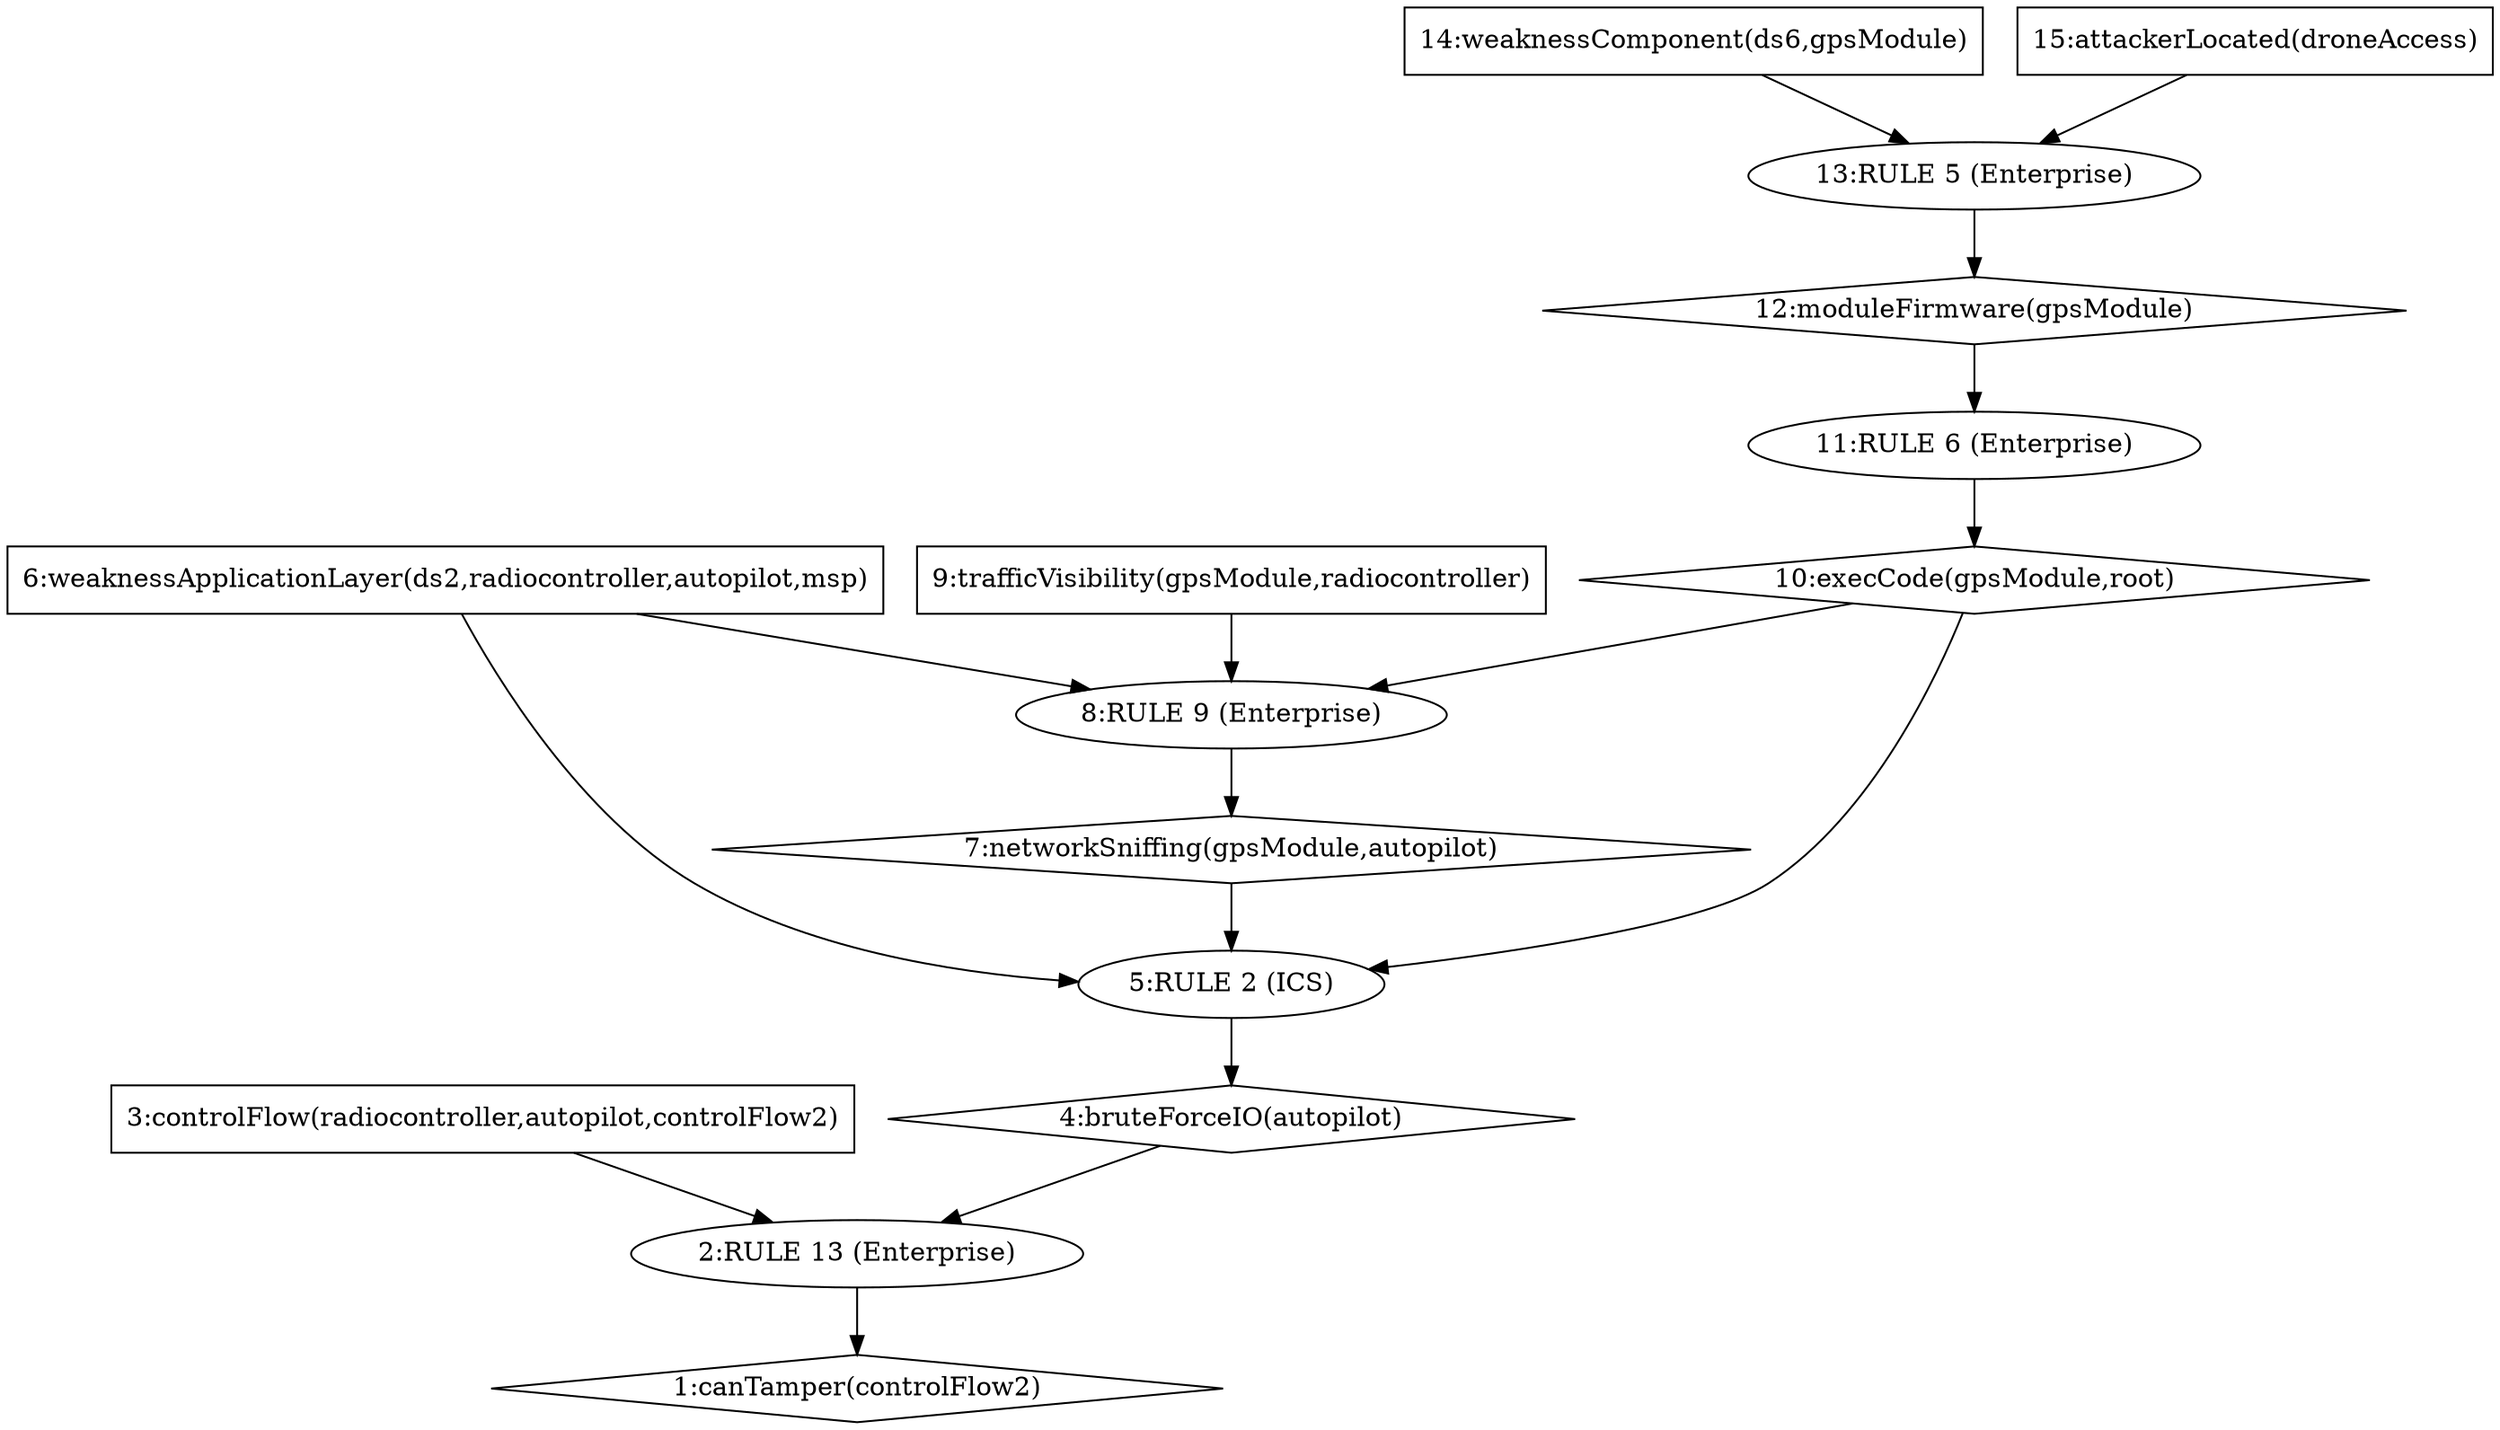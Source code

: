 digraph G {
	1 [label="1:canTamper(controlFlow2)",shape=diamond];
	2 [label="2:RULE 13 (Enterprise)",shape=ellipse];
	3 [label="3:controlFlow(radiocontroller,autopilot,controlFlow2)",shape=box];
	4 [label="4:bruteForceIO(autopilot)",shape=diamond];
	5 [label="5:RULE 2 (ICS)",shape=ellipse];
	6 [label="6:weaknessApplicationLayer(ds2,radiocontroller,autopilot,msp)",shape=box];
	7 [label="7:networkSniffing(gpsModule,autopilot)",shape=diamond];
	8 [label="8:RULE 9 (Enterprise)",shape=ellipse];
	9 [label="9:trafficVisibility(gpsModule,radiocontroller)",shape=box];
	10 [label="10:execCode(gpsModule,root)",shape=diamond];
	11 [label="11:RULE 6 (Enterprise)",shape=ellipse];
	12 [label="12:moduleFirmware(gpsModule)",shape=diamond];
	13 [label="13:RULE 5 (Enterprise)",shape=ellipse];
	14 [label="14:weaknessComponent(ds6,gpsModule)",shape=box];
	15 [label="15:attackerLocated(droneAccess)",shape=box];
	3 -> 	2;
	6 -> 	5;
	6 -> 	8;
	9 -> 	8;
	14 -> 	13;
	15 -> 	13;
	13 -> 	12;
	12 -> 	11;
	11 -> 	10;
	10 -> 	8;
	8 -> 	7;
	7 -> 	5;
	10 -> 	5;
	5 -> 	4;
	4 -> 	2;
	2 -> 	1;
}
